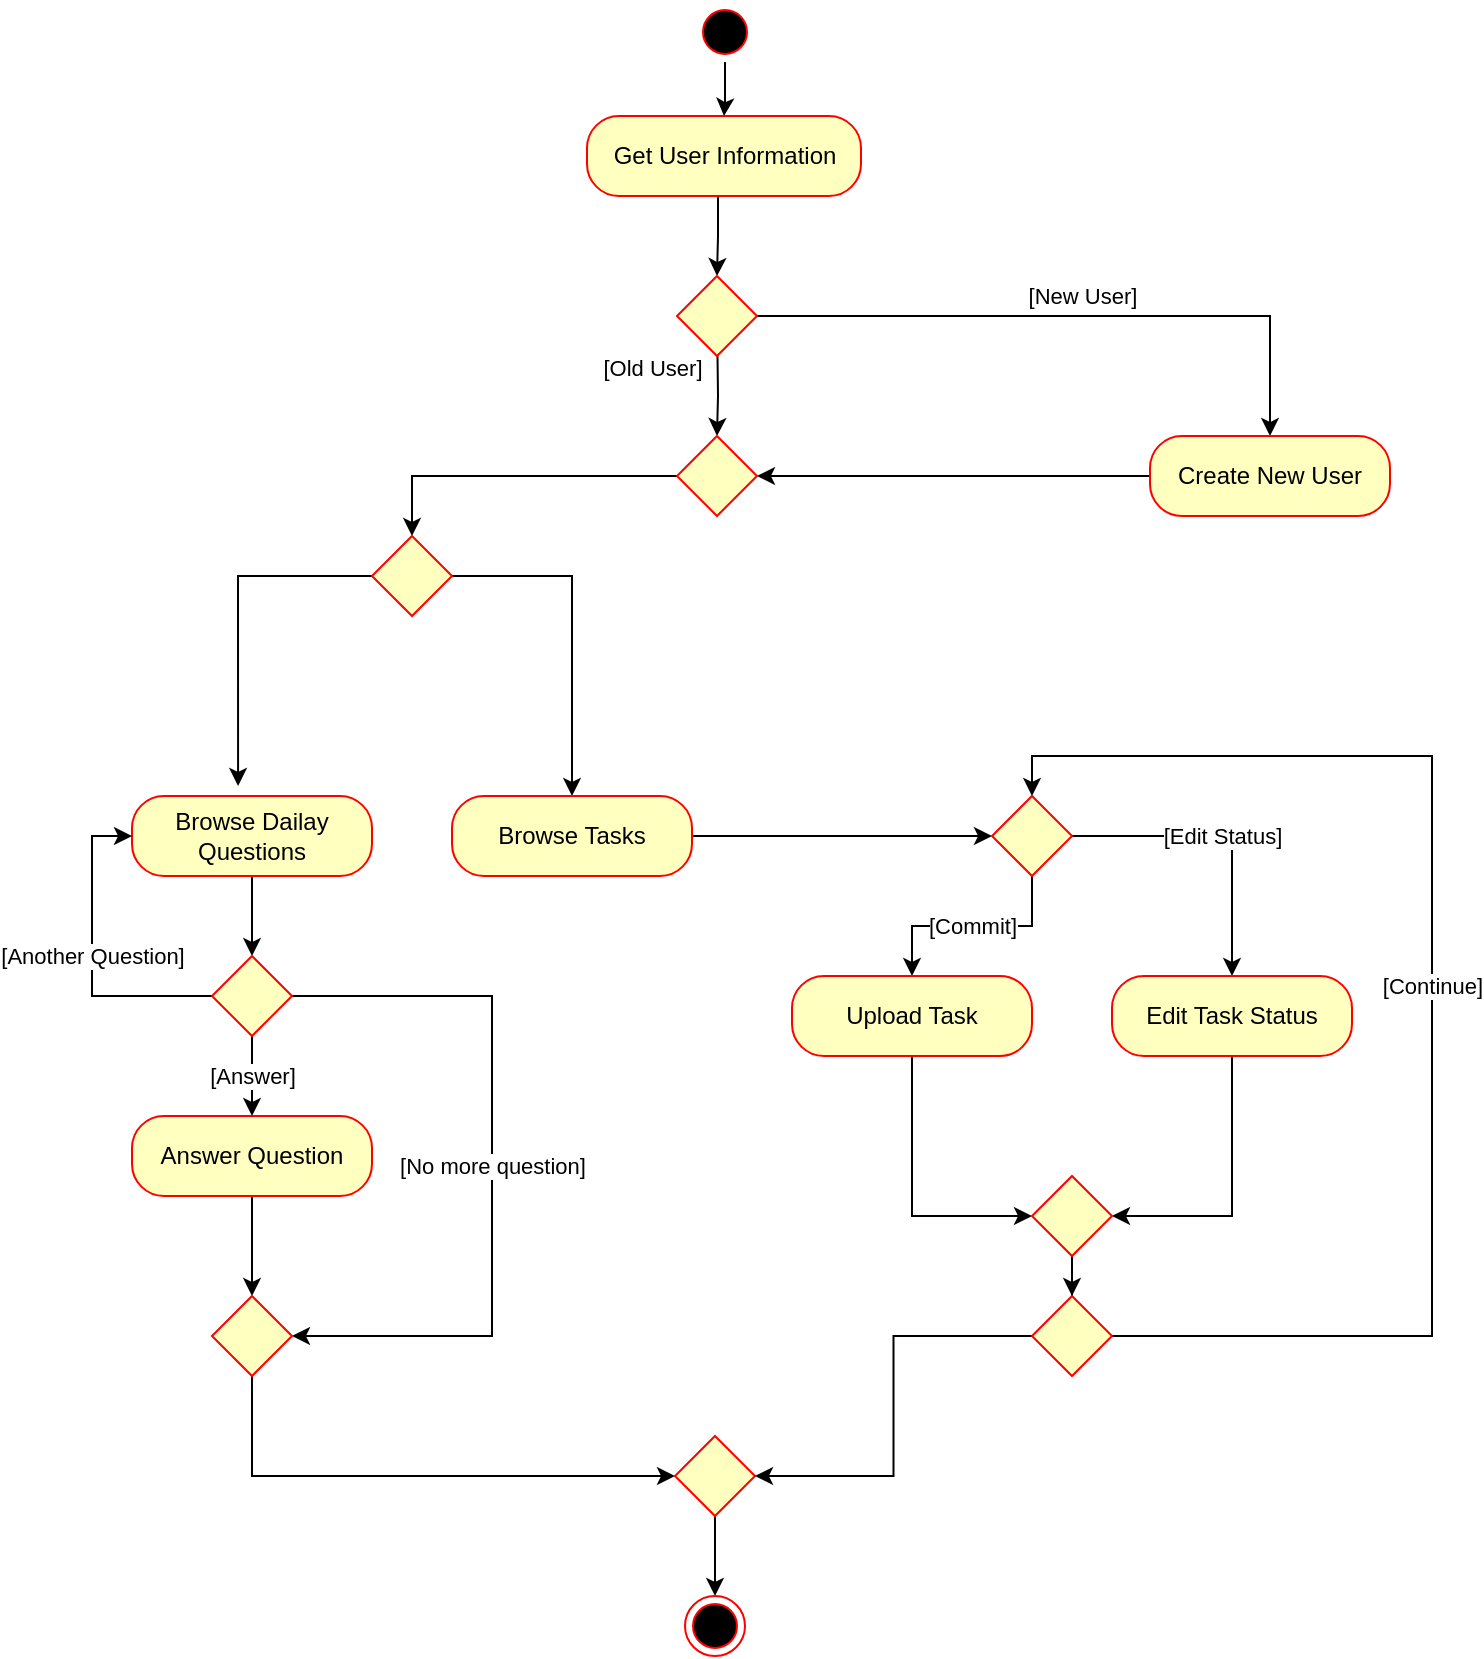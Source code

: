 <mxfile version="10.6.1" type="github"><diagram id="xP6o2DPUI-SahKHzjRwk" name="Page-1"><mxGraphModel dx="1394" dy="796" grid="1" gridSize="10" guides="1" tooltips="1" connect="1" arrows="1" fold="1" page="1" pageScale="1" pageWidth="827" pageHeight="1169" math="0" shadow="0"><root><mxCell id="0"/><mxCell id="1" parent="0"/><mxCell id="PkjLmaCNOe89pHdabgjk-1" style="edgeStyle=orthogonalEdgeStyle;rounded=0;orthogonalLoop=1;jettySize=auto;html=1;exitX=0.5;exitY=1;exitDx=0;exitDy=0;entryX=0.5;entryY=0;entryDx=0;entryDy=0;" parent="1" source="PkjLmaCNOe89pHdabgjk-2" target="PkjLmaCNOe89pHdabgjk-5" edge="1"><mxGeometry relative="1" as="geometry"><Array as="points"><mxPoint x="413" y="110"/><mxPoint x="413" y="130"/></Array></mxGeometry></mxCell><mxCell id="PkjLmaCNOe89pHdabgjk-2" value="Get User Information" style="rounded=1;whiteSpace=wrap;html=1;arcSize=40;fontColor=#000000;fillColor=#FFFFC0;strokeColor=#ff0000;labelBackgroundColor=none;" parent="1" vertex="1"><mxGeometry x="347.5" y="70" width="137" height="40" as="geometry"/></mxCell><mxCell id="PkjLmaCNOe89pHdabgjk-3" value="[Old User]" style="edgeStyle=orthogonalEdgeStyle;rounded=0;orthogonalLoop=1;jettySize=auto;html=1;exitX=0.5;exitY=1;exitDx=0;exitDy=0;" parent="1" source="PkjLmaCNOe89pHdabgjk-5" target="PkjLmaCNOe89pHdabgjk-9" edge="1"><mxGeometry x="0.147" y="-33" relative="1" as="geometry"><mxPoint x="190" y="170" as="targetPoint"/><Array as="points"><mxPoint x="413" y="170"/><mxPoint x="413" y="210"/><mxPoint x="420" y="210"/></Array><mxPoint as="offset"/></mxGeometry></mxCell><mxCell id="PkjLmaCNOe89pHdabgjk-4" value="[New User]" style="edgeStyle=orthogonalEdgeStyle;rounded=0;orthogonalLoop=1;jettySize=auto;html=1;exitX=1;exitY=0.5;exitDx=0;exitDy=0;entryX=0.5;entryY=0;entryDx=0;entryDy=0;" parent="1" source="PkjLmaCNOe89pHdabgjk-5" target="PkjLmaCNOe89pHdabgjk-7" edge="1"><mxGeometry x="0.026" y="10" relative="1" as="geometry"><mxPoint as="offset"/></mxGeometry></mxCell><mxCell id="PkjLmaCNOe89pHdabgjk-5" value="" style="shape=rhombus;html=1;verticalLabelPosition=bottom;verticalAlignment=top;labelBackgroundColor=none;strokeColor=#FF0000;fillColor=#FFFFC0;" parent="1" vertex="1"><mxGeometry x="392.5" y="150" width="40" height="40" as="geometry"/></mxCell><mxCell id="PkjLmaCNOe89pHdabgjk-6" style="edgeStyle=orthogonalEdgeStyle;rounded=0;orthogonalLoop=1;jettySize=auto;html=1;entryX=1;entryY=0.5;entryDx=0;entryDy=0;" parent="1" source="PkjLmaCNOe89pHdabgjk-7" target="PkjLmaCNOe89pHdabgjk-9" edge="1"><mxGeometry relative="1" as="geometry"/></mxCell><mxCell id="PkjLmaCNOe89pHdabgjk-7" value="Create New User" style="rounded=1;whiteSpace=wrap;html=1;arcSize=40;fontColor=#000000;fillColor=#ffffc0;strokeColor=#ff0000;labelBackgroundColor=none;" parent="1" vertex="1"><mxGeometry x="629" y="230" width="120" height="40" as="geometry"/></mxCell><mxCell id="PkjLmaCNOe89pHdabgjk-13" style="edgeStyle=orthogonalEdgeStyle;rounded=0;orthogonalLoop=1;jettySize=auto;html=1;" parent="1" source="PkjLmaCNOe89pHdabgjk-9" target="PkjLmaCNOe89pHdabgjk-12" edge="1"><mxGeometry relative="1" as="geometry"/></mxCell><mxCell id="PkjLmaCNOe89pHdabgjk-9" value="" style="shape=rhombus;html=1;verticalLabelPosition=top;verticalAlignment=bottom;fillColor=#FFFFC0;strokeColor=#FF0000;" parent="1" vertex="1"><mxGeometry x="392.5" y="230" width="40" height="40" as="geometry"/></mxCell><mxCell id="PkjLmaCNOe89pHdabgjk-10" style="edgeStyle=orthogonalEdgeStyle;rounded=0;orthogonalLoop=1;jettySize=auto;html=1;entryX=0.5;entryY=0;entryDx=0;entryDy=0;" parent="1" source="PkjLmaCNOe89pHdabgjk-11" target="PkjLmaCNOe89pHdabgjk-2" edge="1"><mxGeometry relative="1" as="geometry"/></mxCell><mxCell id="PkjLmaCNOe89pHdabgjk-11" value="" style="ellipse;html=1;shape=startState;fillColor=#000000;strokeColor=#ff0000;labelBackgroundColor=none;" parent="1" vertex="1"><mxGeometry x="401.5" y="13" width="30" height="30" as="geometry"/></mxCell><mxCell id="NQOoXJbvx6aMqMk08tKT-7" style="edgeStyle=orthogonalEdgeStyle;rounded=0;orthogonalLoop=1;jettySize=auto;html=1;entryX=0.442;entryY=-0.125;entryDx=0;entryDy=0;entryPerimeter=0;" edge="1" parent="1" source="PkjLmaCNOe89pHdabgjk-12" target="NQOoXJbvx6aMqMk08tKT-4"><mxGeometry relative="1" as="geometry"><Array as="points"><mxPoint x="173" y="300"/></Array></mxGeometry></mxCell><mxCell id="NQOoXJbvx6aMqMk08tKT-8" style="edgeStyle=orthogonalEdgeStyle;rounded=0;orthogonalLoop=1;jettySize=auto;html=1;entryX=0.5;entryY=0;entryDx=0;entryDy=0;" edge="1" parent="1" source="PkjLmaCNOe89pHdabgjk-12" target="NQOoXJbvx6aMqMk08tKT-5"><mxGeometry relative="1" as="geometry"><Array as="points"><mxPoint x="340" y="300"/></Array></mxGeometry></mxCell><mxCell id="PkjLmaCNOe89pHdabgjk-12" value="" style="shape=rhombus;html=1;verticalLabelPosition=top;verticalAlignment=bottom;fillColor=#FFFFC0;strokeColor=#FF0000;" parent="1" vertex="1"><mxGeometry x="240" y="280" width="40" height="40" as="geometry"/></mxCell><mxCell id="NQOoXJbvx6aMqMk08tKT-13" style="edgeStyle=orthogonalEdgeStyle;rounded=0;orthogonalLoop=1;jettySize=auto;html=1;entryX=0.5;entryY=0;entryDx=0;entryDy=0;" edge="1" parent="1" source="NQOoXJbvx6aMqMk08tKT-4" target="NQOoXJbvx6aMqMk08tKT-10"><mxGeometry relative="1" as="geometry"/></mxCell><mxCell id="NQOoXJbvx6aMqMk08tKT-4" value="Browse Dailay Questions" style="rounded=1;whiteSpace=wrap;html=1;arcSize=40;fontColor=#000000;fillColor=#ffffc0;strokeColor=#ff0000;labelBackgroundColor=none;" vertex="1" parent="1"><mxGeometry x="120" y="410" width="120" height="40" as="geometry"/></mxCell><mxCell id="NQOoXJbvx6aMqMk08tKT-20" style="edgeStyle=orthogonalEdgeStyle;rounded=0;orthogonalLoop=1;jettySize=auto;html=1;entryX=0;entryY=0.5;entryDx=0;entryDy=0;" edge="1" parent="1" source="NQOoXJbvx6aMqMk08tKT-5" target="NQOoXJbvx6aMqMk08tKT-19"><mxGeometry relative="1" as="geometry"/></mxCell><mxCell id="NQOoXJbvx6aMqMk08tKT-5" value="Browse Tasks" style="rounded=1;whiteSpace=wrap;html=1;arcSize=40;fontColor=#000000;fillColor=#ffffc0;strokeColor=#ff0000;labelBackgroundColor=none;" vertex="1" parent="1"><mxGeometry x="280" y="410" width="120" height="40" as="geometry"/></mxCell><mxCell id="NQOoXJbvx6aMqMk08tKT-17" style="edgeStyle=orthogonalEdgeStyle;rounded=0;orthogonalLoop=1;jettySize=auto;html=1;" edge="1" parent="1" source="NQOoXJbvx6aMqMk08tKT-9" target="NQOoXJbvx6aMqMk08tKT-16"><mxGeometry relative="1" as="geometry"/></mxCell><mxCell id="NQOoXJbvx6aMqMk08tKT-9" value="Answer Question" style="rounded=1;whiteSpace=wrap;html=1;arcSize=40;fontColor=#000000;fillColor=#ffffc0;strokeColor=#ff0000;labelBackgroundColor=none;" vertex="1" parent="1"><mxGeometry x="120" y="570" width="120" height="40" as="geometry"/></mxCell><mxCell id="NQOoXJbvx6aMqMk08tKT-14" value="[Answer]" style="edgeStyle=orthogonalEdgeStyle;rounded=0;orthogonalLoop=1;jettySize=auto;html=1;entryX=0.5;entryY=0;entryDx=0;entryDy=0;" edge="1" parent="1" source="NQOoXJbvx6aMqMk08tKT-10" target="NQOoXJbvx6aMqMk08tKT-9"><mxGeometry relative="1" as="geometry"/></mxCell><mxCell id="NQOoXJbvx6aMqMk08tKT-15" value="[Another Question]" style="edgeStyle=orthogonalEdgeStyle;rounded=0;orthogonalLoop=1;jettySize=auto;html=1;entryX=0;entryY=0.5;entryDx=0;entryDy=0;" edge="1" parent="1" source="NQOoXJbvx6aMqMk08tKT-10" target="NQOoXJbvx6aMqMk08tKT-4"><mxGeometry relative="1" as="geometry"><Array as="points"><mxPoint x="100" y="510"/><mxPoint x="100" y="430"/></Array></mxGeometry></mxCell><mxCell id="NQOoXJbvx6aMqMk08tKT-18" value="[No more question]" style="edgeStyle=orthogonalEdgeStyle;rounded=0;orthogonalLoop=1;jettySize=auto;html=1;entryX=1;entryY=0.5;entryDx=0;entryDy=0;" edge="1" parent="1" source="NQOoXJbvx6aMqMk08tKT-10" target="NQOoXJbvx6aMqMk08tKT-16"><mxGeometry relative="1" as="geometry"><Array as="points"><mxPoint x="300" y="510"/><mxPoint x="300" y="680"/></Array></mxGeometry></mxCell><mxCell id="NQOoXJbvx6aMqMk08tKT-10" value="" style="shape=rhombus;html=1;verticalLabelPosition=top;verticalAlignment=bottom;fillColor=#FFFFC0;strokeColor=#FF0000;" vertex="1" parent="1"><mxGeometry x="160" y="490" width="40" height="40" as="geometry"/></mxCell><mxCell id="NQOoXJbvx6aMqMk08tKT-33" style="edgeStyle=orthogonalEdgeStyle;rounded=0;orthogonalLoop=1;jettySize=auto;html=1;entryX=0;entryY=0.5;entryDx=0;entryDy=0;" edge="1" parent="1" source="NQOoXJbvx6aMqMk08tKT-16" target="NQOoXJbvx6aMqMk08tKT-31"><mxGeometry relative="1" as="geometry"><Array as="points"><mxPoint x="180" y="750"/></Array></mxGeometry></mxCell><mxCell id="NQOoXJbvx6aMqMk08tKT-16" value="" style="shape=rhombus;html=1;verticalLabelPosition=top;verticalAlignment=bottom;fillColor=#FFFFC0;strokeColor=#FF0000;" vertex="1" parent="1"><mxGeometry x="160" y="660" width="40" height="40" as="geometry"/></mxCell><mxCell id="NQOoXJbvx6aMqMk08tKT-25" value="[Edit Status]" style="edgeStyle=orthogonalEdgeStyle;rounded=0;orthogonalLoop=1;jettySize=auto;html=1;entryX=0.5;entryY=0;entryDx=0;entryDy=0;" edge="1" parent="1" source="NQOoXJbvx6aMqMk08tKT-19" target="NQOoXJbvx6aMqMk08tKT-24"><mxGeometry relative="1" as="geometry"/></mxCell><mxCell id="NQOoXJbvx6aMqMk08tKT-26" value="[Commit]" style="edgeStyle=orthogonalEdgeStyle;rounded=0;orthogonalLoop=1;jettySize=auto;html=1;" edge="1" parent="1" source="NQOoXJbvx6aMqMk08tKT-19" target="NQOoXJbvx6aMqMk08tKT-23"><mxGeometry relative="1" as="geometry"/></mxCell><mxCell id="NQOoXJbvx6aMqMk08tKT-19" value="" style="shape=rhombus;html=1;verticalLabelPosition=top;verticalAlignment=bottom;fillColor=#FFFFC0;strokeColor=#FF0000;" vertex="1" parent="1"><mxGeometry x="550" y="410" width="40" height="40" as="geometry"/></mxCell><mxCell id="NQOoXJbvx6aMqMk08tKT-30" style="edgeStyle=orthogonalEdgeStyle;rounded=0;orthogonalLoop=1;jettySize=auto;html=1;entryX=0;entryY=0.5;entryDx=0;entryDy=0;" edge="1" parent="1" source="NQOoXJbvx6aMqMk08tKT-23" target="NQOoXJbvx6aMqMk08tKT-28"><mxGeometry relative="1" as="geometry"/></mxCell><mxCell id="NQOoXJbvx6aMqMk08tKT-23" value="Upload Task" style="rounded=1;whiteSpace=wrap;html=1;arcSize=40;fontColor=#000000;fillColor=#ffffc0;strokeColor=#ff0000;labelBackgroundColor=none;" vertex="1" parent="1"><mxGeometry x="450" y="500" width="120" height="40" as="geometry"/></mxCell><mxCell id="NQOoXJbvx6aMqMk08tKT-29" style="edgeStyle=orthogonalEdgeStyle;rounded=0;orthogonalLoop=1;jettySize=auto;html=1;entryX=1;entryY=0.5;entryDx=0;entryDy=0;" edge="1" parent="1" source="NQOoXJbvx6aMqMk08tKT-24" target="NQOoXJbvx6aMqMk08tKT-28"><mxGeometry relative="1" as="geometry"><Array as="points"><mxPoint x="670" y="620"/></Array></mxGeometry></mxCell><mxCell id="NQOoXJbvx6aMqMk08tKT-24" value="Edit Task Status" style="rounded=1;whiteSpace=wrap;html=1;arcSize=40;fontColor=#000000;fillColor=#ffffc0;strokeColor=#ff0000;labelBackgroundColor=none;" vertex="1" parent="1"><mxGeometry x="610" y="500" width="120" height="40" as="geometry"/></mxCell><mxCell id="NQOoXJbvx6aMqMk08tKT-39" style="edgeStyle=orthogonalEdgeStyle;rounded=0;orthogonalLoop=1;jettySize=auto;html=1;entryX=0.5;entryY=0;entryDx=0;entryDy=0;" edge="1" parent="1" source="NQOoXJbvx6aMqMk08tKT-28" target="NQOoXJbvx6aMqMk08tKT-38"><mxGeometry relative="1" as="geometry"/></mxCell><mxCell id="NQOoXJbvx6aMqMk08tKT-28" value="" style="shape=rhombus;html=1;verticalLabelPosition=top;verticalAlignment=bottom;fillColor=#FFFFC0;strokeColor=#FF0000;" vertex="1" parent="1"><mxGeometry x="570" y="600" width="40" height="40" as="geometry"/></mxCell><mxCell id="NQOoXJbvx6aMqMk08tKT-36" style="edgeStyle=orthogonalEdgeStyle;rounded=0;orthogonalLoop=1;jettySize=auto;html=1;entryX=0.5;entryY=0;entryDx=0;entryDy=0;" edge="1" parent="1" source="NQOoXJbvx6aMqMk08tKT-31" target="NQOoXJbvx6aMqMk08tKT-35"><mxGeometry relative="1" as="geometry"/></mxCell><mxCell id="NQOoXJbvx6aMqMk08tKT-31" value="" style="shape=rhombus;html=1;verticalLabelPosition=top;verticalAlignment=bottom;fillColor=#FFFFC0;strokeColor=#FF0000;" vertex="1" parent="1"><mxGeometry x="391.5" y="730" width="40" height="40" as="geometry"/></mxCell><mxCell id="NQOoXJbvx6aMqMk08tKT-35" value="" style="ellipse;html=1;shape=endState;fillColor=#000000;strokeColor=#ff0000;" vertex="1" parent="1"><mxGeometry x="396.5" y="810" width="30" height="30" as="geometry"/></mxCell><mxCell id="NQOoXJbvx6aMqMk08tKT-40" style="edgeStyle=orthogonalEdgeStyle;rounded=0;orthogonalLoop=1;jettySize=auto;html=1;entryX=1;entryY=0.5;entryDx=0;entryDy=0;" edge="1" parent="1" source="NQOoXJbvx6aMqMk08tKT-38" target="NQOoXJbvx6aMqMk08tKT-31"><mxGeometry relative="1" as="geometry"/></mxCell><mxCell id="NQOoXJbvx6aMqMk08tKT-41" value="[Continue]" style="edgeStyle=orthogonalEdgeStyle;rounded=0;orthogonalLoop=1;jettySize=auto;html=1;entryX=0.5;entryY=0;entryDx=0;entryDy=0;" edge="1" parent="1" source="NQOoXJbvx6aMqMk08tKT-38" target="NQOoXJbvx6aMqMk08tKT-19"><mxGeometry relative="1" as="geometry"><Array as="points"><mxPoint x="770" y="680"/><mxPoint x="770" y="390"/><mxPoint x="570" y="390"/></Array></mxGeometry></mxCell><mxCell id="NQOoXJbvx6aMqMk08tKT-38" value="" style="shape=rhombus;html=1;verticalLabelPosition=top;verticalAlignment=bottom;fillColor=#FFFFC0;strokeColor=#FF0000;" vertex="1" parent="1"><mxGeometry x="570" y="660" width="40" height="40" as="geometry"/></mxCell></root></mxGraphModel></diagram></mxfile>